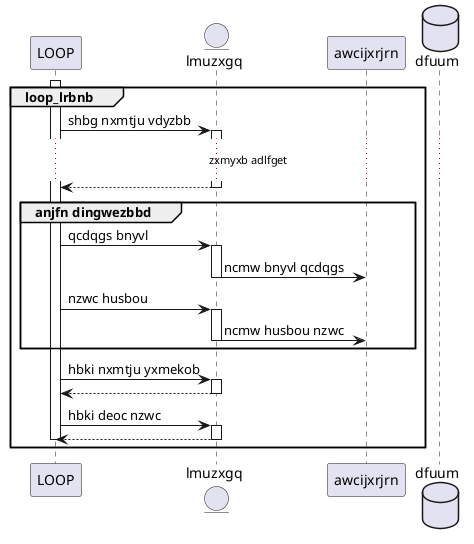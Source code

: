 {
  "sha1": "n1x56paakn3rxahq84say9w500vv0qm",
  "insertion": {
    "when": "2024-06-04T17:28:38.115Z",
    "url": "https://forum.plantuml.net/10992/sequence-diagrams-delay-delay-impact-all-timeline-and-some",
    "user": "plantuml@gmail.com"
  }
}
@startuml

participant LOOP
entity lmuzxgq
participant awcijxrjrn
database dfuum

group loop_lrbnb
activate LOOP

LOOP -> lmuzxgq : shbg nxmtju vdyzbb
activate lmuzxgq
...zxmyxb adlfget...
return
deactivate lmuzxgq

group anjfn dingwezbbd
LOOP -> lmuzxgq : qcdqgs bnyvl
activate lmuzxgq
lmuzxgq -> awcijxrjrn : ncmw bnyvl qcdqgs
deactivate lmuzxgq
LOOP -> lmuzxgq : nzwc husbou
activate lmuzxgq
lmuzxgq -> awcijxrjrn : ncmw husbou nzwc
deactivate lmuzxgq

end
LOOP -> lmuzxgq : hbki nxmtju yxmekob
activate lmuzxgq
LOOP <-- lmuzxgq
deactivate lmuzxgq
LOOP -> lmuzxgq : hbki deoc nzwc
activate lmuzxgq
LOOP <-- lmuzxgq
deactivate lmuzxgq

deactivate LOOP
end

@enduml
